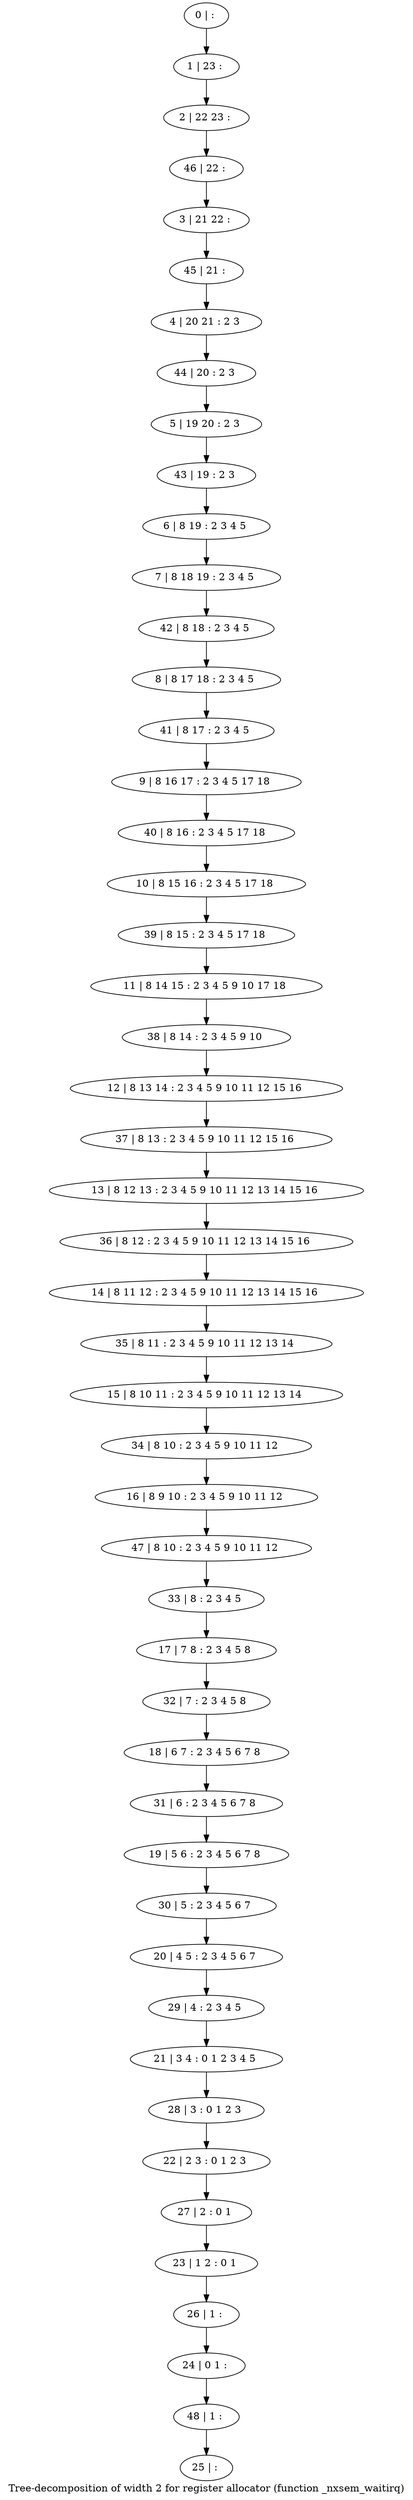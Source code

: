digraph G {
graph [label="Tree-decomposition of width 2 for register allocator (function _nxsem_waitirq)"]
0[label="0 | : "];
1[label="1 | 23 : "];
2[label="2 | 22 23 : "];
3[label="3 | 21 22 : "];
4[label="4 | 20 21 : 2 3 "];
5[label="5 | 19 20 : 2 3 "];
6[label="6 | 8 19 : 2 3 4 5 "];
7[label="7 | 8 18 19 : 2 3 4 5 "];
8[label="8 | 8 17 18 : 2 3 4 5 "];
9[label="9 | 8 16 17 : 2 3 4 5 17 18 "];
10[label="10 | 8 15 16 : 2 3 4 5 17 18 "];
11[label="11 | 8 14 15 : 2 3 4 5 9 10 17 18 "];
12[label="12 | 8 13 14 : 2 3 4 5 9 10 11 12 15 16 "];
13[label="13 | 8 12 13 : 2 3 4 5 9 10 11 12 13 14 15 16 "];
14[label="14 | 8 11 12 : 2 3 4 5 9 10 11 12 13 14 15 16 "];
15[label="15 | 8 10 11 : 2 3 4 5 9 10 11 12 13 14 "];
16[label="16 | 8 9 10 : 2 3 4 5 9 10 11 12 "];
17[label="17 | 7 8 : 2 3 4 5 8 "];
18[label="18 | 6 7 : 2 3 4 5 6 7 8 "];
19[label="19 | 5 6 : 2 3 4 5 6 7 8 "];
20[label="20 | 4 5 : 2 3 4 5 6 7 "];
21[label="21 | 3 4 : 0 1 2 3 4 5 "];
22[label="22 | 2 3 : 0 1 2 3 "];
23[label="23 | 1 2 : 0 1 "];
24[label="24 | 0 1 : "];
25[label="25 | : "];
26[label="26 | 1 : "];
27[label="27 | 2 : 0 1 "];
28[label="28 | 3 : 0 1 2 3 "];
29[label="29 | 4 : 2 3 4 5 "];
30[label="30 | 5 : 2 3 4 5 6 7 "];
31[label="31 | 6 : 2 3 4 5 6 7 8 "];
32[label="32 | 7 : 2 3 4 5 8 "];
33[label="33 | 8 : 2 3 4 5 "];
34[label="34 | 8 10 : 2 3 4 5 9 10 11 12 "];
35[label="35 | 8 11 : 2 3 4 5 9 10 11 12 13 14 "];
36[label="36 | 8 12 : 2 3 4 5 9 10 11 12 13 14 15 16 "];
37[label="37 | 8 13 : 2 3 4 5 9 10 11 12 15 16 "];
38[label="38 | 8 14 : 2 3 4 5 9 10 "];
39[label="39 | 8 15 : 2 3 4 5 17 18 "];
40[label="40 | 8 16 : 2 3 4 5 17 18 "];
41[label="41 | 8 17 : 2 3 4 5 "];
42[label="42 | 8 18 : 2 3 4 5 "];
43[label="43 | 19 : 2 3 "];
44[label="44 | 20 : 2 3 "];
45[label="45 | 21 : "];
46[label="46 | 22 : "];
47[label="47 | 8 10 : 2 3 4 5 9 10 11 12 "];
48[label="48 | 1 : "];
0->1 ;
1->2 ;
6->7 ;
26->24 ;
23->26 ;
27->23 ;
22->27 ;
28->22 ;
21->28 ;
29->21 ;
20->29 ;
30->20 ;
19->30 ;
31->19 ;
18->31 ;
32->18 ;
17->32 ;
33->17 ;
34->16 ;
15->34 ;
35->15 ;
14->35 ;
36->14 ;
13->36 ;
37->13 ;
12->37 ;
38->12 ;
11->38 ;
39->11 ;
10->39 ;
40->10 ;
9->40 ;
41->9 ;
8->41 ;
42->8 ;
7->42 ;
43->6 ;
5->43 ;
44->5 ;
4->44 ;
45->4 ;
3->45 ;
46->3 ;
2->46 ;
47->33 ;
16->47 ;
48->25 ;
24->48 ;
}
